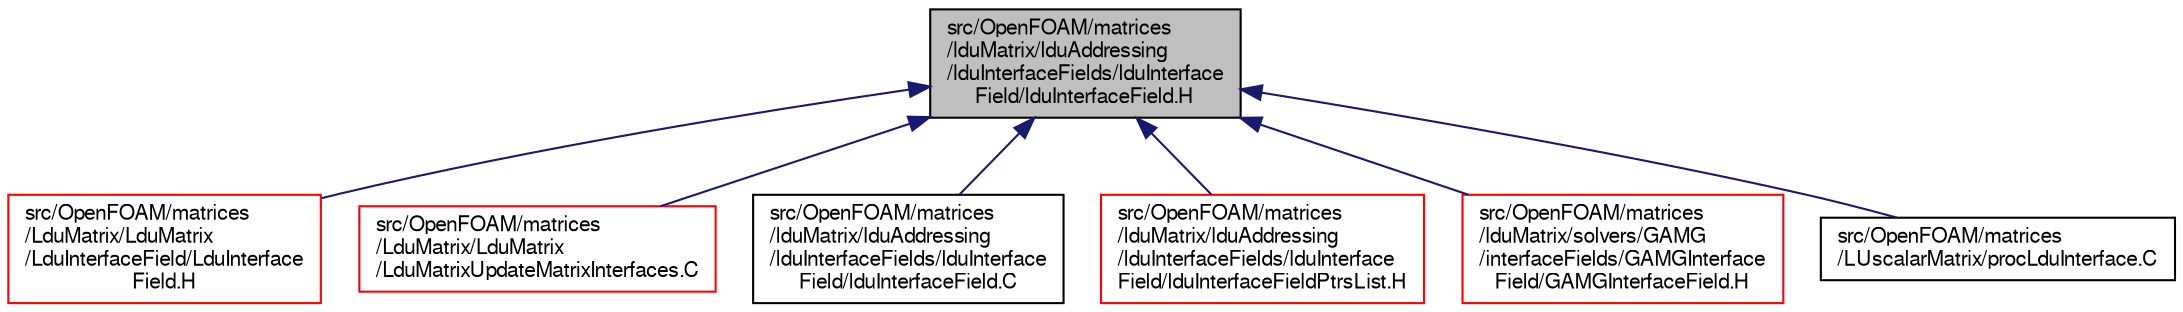 digraph "src/OpenFOAM/matrices/lduMatrix/lduAddressing/lduInterfaceFields/lduInterfaceField/lduInterfaceField.H"
{
  bgcolor="transparent";
  edge [fontname="FreeSans",fontsize="10",labelfontname="FreeSans",labelfontsize="10"];
  node [fontname="FreeSans",fontsize="10",shape=record];
  Node102 [label="src/OpenFOAM/matrices\l/lduMatrix/lduAddressing\l/lduInterfaceFields/lduInterface\lField/lduInterfaceField.H",height=0.2,width=0.4,color="black", fillcolor="grey75", style="filled", fontcolor="black"];
  Node102 -> Node103 [dir="back",color="midnightblue",fontsize="10",style="solid",fontname="FreeSans"];
  Node103 [label="src/OpenFOAM/matrices\l/LduMatrix/LduMatrix\l/LduInterfaceField/LduInterface\lField.H",height=0.2,width=0.4,color="red",URL="$a10523.html"];
  Node102 -> Node1865 [dir="back",color="midnightblue",fontsize="10",style="solid",fontname="FreeSans"];
  Node1865 [label="src/OpenFOAM/matrices\l/LduMatrix/LduMatrix\l/LduMatrixUpdateMatrixInterfaces.C",height=0.2,width=0.4,color="red",URL="$a10559.html"];
  Node102 -> Node1889 [dir="back",color="midnightblue",fontsize="10",style="solid",fontname="FreeSans"];
  Node1889 [label="src/OpenFOAM/matrices\l/lduMatrix/lduAddressing\l/lduInterfaceFields/lduInterface\lField/lduInterfaceField.C",height=0.2,width=0.4,color="black",URL="$a10673.html"];
  Node102 -> Node1890 [dir="back",color="midnightblue",fontsize="10",style="solid",fontname="FreeSans"];
  Node1890 [label="src/OpenFOAM/matrices\l/lduMatrix/lduAddressing\l/lduInterfaceFields/lduInterface\lField/lduInterfaceFieldPtrsList.H",height=0.2,width=0.4,color="red",URL="$a10679.html"];
  Node102 -> Node1965 [dir="back",color="midnightblue",fontsize="10",style="solid",fontname="FreeSans"];
  Node1965 [label="src/OpenFOAM/matrices\l/lduMatrix/solvers/GAMG\l/interfaceFields/GAMGInterface\lField/GAMGInterfaceField.H",height=0.2,width=0.4,color="red",URL="$a10910.html"];
  Node102 -> Node1975 [dir="back",color="midnightblue",fontsize="10",style="solid",fontname="FreeSans"];
  Node1975 [label="src/OpenFOAM/matrices\l/LUscalarMatrix/procLduInterface.C",height=0.2,width=0.4,color="black",URL="$a10991.html"];
}
